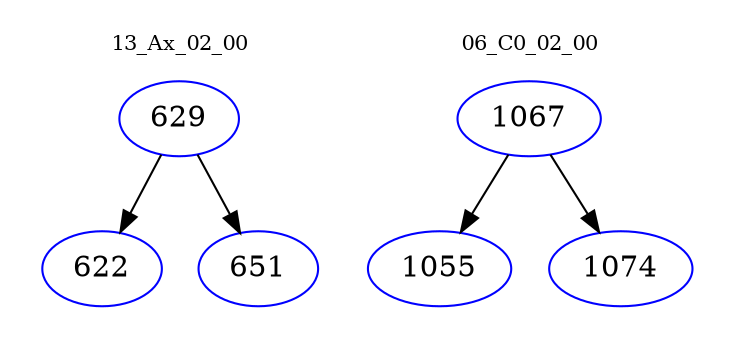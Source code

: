 digraph{
subgraph cluster_0 {
color = white
label = "13_Ax_02_00";
fontsize=10;
T0_629 [label="629", color="blue"]
T0_629 -> T0_622 [color="black"]
T0_622 [label="622", color="blue"]
T0_629 -> T0_651 [color="black"]
T0_651 [label="651", color="blue"]
}
subgraph cluster_1 {
color = white
label = "06_C0_02_00";
fontsize=10;
T1_1067 [label="1067", color="blue"]
T1_1067 -> T1_1055 [color="black"]
T1_1055 [label="1055", color="blue"]
T1_1067 -> T1_1074 [color="black"]
T1_1074 [label="1074", color="blue"]
}
}
